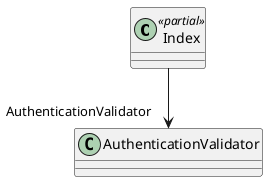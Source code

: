 @startuml
class Index <<partial>> {
}
Index --> "AuthenticationValidator" AuthenticationValidator
@enduml
